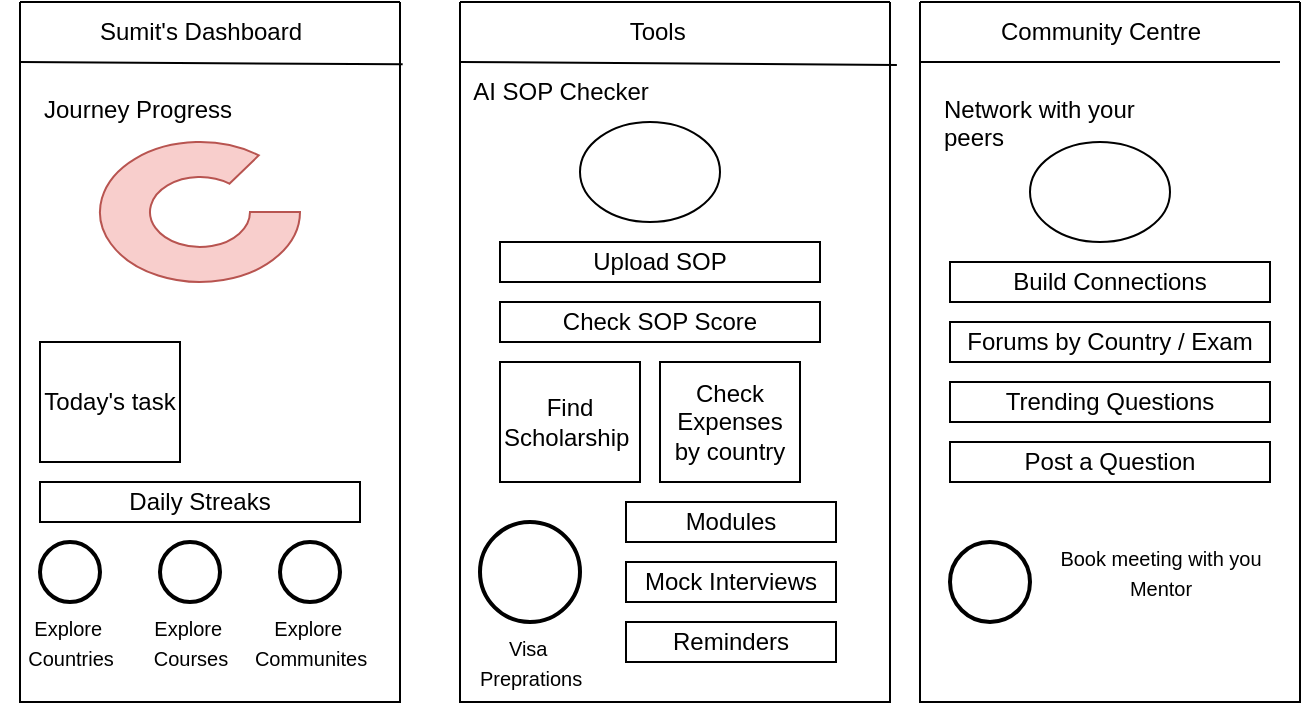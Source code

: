 <mxfile version="26.1.1">
  <diagram name="Page-1" id="8H3ZNJtWHq10Ec6DlwLZ">
    <mxGraphModel dx="778" dy="393" grid="1" gridSize="10" guides="1" tooltips="1" connect="1" arrows="1" fold="1" page="1" pageScale="1" pageWidth="850" pageHeight="1100" math="0" shadow="0">
      <root>
        <mxCell id="0" />
        <mxCell id="1" parent="0" />
        <mxCell id="HOmhj5fF31oZR5m_osH5-2" value="" style="swimlane;startSize=0;" vertex="1" parent="1">
          <mxGeometry x="520" y="40" width="190" height="350" as="geometry">
            <mxRectangle x="40" y="30" width="160" height="220" as="alternateBounds" />
          </mxGeometry>
        </mxCell>
        <mxCell id="HOmhj5fF31oZR5m_osH5-3" value="" style="endArrow=none;html=1;rounded=0;" edge="1" parent="HOmhj5fF31oZR5m_osH5-2">
          <mxGeometry width="50" height="50" relative="1" as="geometry">
            <mxPoint y="30" as="sourcePoint" />
            <mxPoint x="180" y="30" as="targetPoint" />
          </mxGeometry>
        </mxCell>
        <mxCell id="HOmhj5fF31oZR5m_osH5-5" value="Community Centre" style="text;html=1;align=center;verticalAlign=middle;resizable=0;points=[];autosize=1;strokeColor=none;fillColor=none;" vertex="1" parent="HOmhj5fF31oZR5m_osH5-2">
          <mxGeometry x="30" width="120" height="30" as="geometry" />
        </mxCell>
        <mxCell id="HOmhj5fF31oZR5m_osH5-7" value="Network with your peers" style="text;whiteSpace=wrap;html=1;" vertex="1" parent="HOmhj5fF31oZR5m_osH5-2">
          <mxGeometry x="10" y="40" width="120" height="40" as="geometry" />
        </mxCell>
        <mxCell id="HOmhj5fF31oZR5m_osH5-14" value="&lt;p data-pm-slice=&quot;1 1 [&amp;quot;list&amp;quot;,{&amp;quot;spread&amp;quot;:false,&amp;quot;start&amp;quot;:2629,&amp;quot;end&amp;quot;:2700},&amp;quot;regular_list_item&amp;quot;,{&amp;quot;start&amp;quot;:2629,&amp;quot;end&amp;quot;:2655}]&quot;&gt;Forums by Country / Exam&lt;/p&gt;" style="rounded=0;whiteSpace=wrap;html=1;" vertex="1" parent="HOmhj5fF31oZR5m_osH5-2">
          <mxGeometry x="15" y="160" width="160" height="20" as="geometry" />
        </mxCell>
        <mxCell id="HOmhj5fF31oZR5m_osH5-16" value="" style="strokeWidth=2;html=1;shape=mxgraph.flowchart.start_2;whiteSpace=wrap;" vertex="1" parent="HOmhj5fF31oZR5m_osH5-2">
          <mxGeometry x="15" y="270" width="40" height="40" as="geometry" />
        </mxCell>
        <mxCell id="HOmhj5fF31oZR5m_osH5-21" value="&lt;span style=&quot;font-size: 10px;&quot;&gt;Book meeting with you&lt;/span&gt;&lt;div&gt;&lt;span style=&quot;font-size: 10px;&quot;&gt;Mentor&lt;/span&gt;&lt;/div&gt;" style="text;html=1;align=center;verticalAlign=middle;resizable=0;points=[];autosize=1;strokeColor=none;fillColor=none;" vertex="1" parent="HOmhj5fF31oZR5m_osH5-2">
          <mxGeometry x="60" y="265" width="120" height="40" as="geometry" />
        </mxCell>
        <mxCell id="HOmhj5fF31oZR5m_osH5-84" value="" style="ellipse;whiteSpace=wrap;html=1;" vertex="1" parent="HOmhj5fF31oZR5m_osH5-2">
          <mxGeometry x="55" y="70" width="70" height="50" as="geometry" />
        </mxCell>
        <mxCell id="HOmhj5fF31oZR5m_osH5-87" value="Build Connections" style="rounded=0;whiteSpace=wrap;html=1;" vertex="1" parent="HOmhj5fF31oZR5m_osH5-2">
          <mxGeometry x="15" y="130" width="160" height="20" as="geometry" />
        </mxCell>
        <mxCell id="HOmhj5fF31oZR5m_osH5-88" value="&lt;p data-pm-slice=&quot;1 1 [&amp;quot;list&amp;quot;,{&amp;quot;spread&amp;quot;:false,&amp;quot;start&amp;quot;:2629,&amp;quot;end&amp;quot;:2700},&amp;quot;regular_list_item&amp;quot;,{&amp;quot;start&amp;quot;:2629,&amp;quot;end&amp;quot;:2655}]&quot;&gt;&lt;span id=&quot;docs-internal-guid-7741fd21-7fff-1cc0-1f47-bbd72c0974af&quot;&gt;&lt;span style=&quot;background-color: transparent; font-variant-numeric: normal; font-variant-east-asian: normal; font-variant-alternates: normal; font-variant-position: normal; font-variant-emoji: normal; vertical-align: baseline; white-space-collapse: preserve;&quot;&gt;&lt;font style=&quot;font-size: 12px;&quot; face=&quot;Helvetica&quot;&gt;Trending Questions&lt;/font&gt;&lt;/span&gt;&lt;/span&gt;&lt;/p&gt;" style="rounded=0;whiteSpace=wrap;html=1;" vertex="1" parent="HOmhj5fF31oZR5m_osH5-2">
          <mxGeometry x="15" y="190" width="160" height="20" as="geometry" />
        </mxCell>
        <mxCell id="HOmhj5fF31oZR5m_osH5-89" value="&lt;p data-pm-slice=&quot;1 1 [&amp;quot;list&amp;quot;,{&amp;quot;spread&amp;quot;:false,&amp;quot;start&amp;quot;:2629,&amp;quot;end&amp;quot;:2700},&amp;quot;regular_list_item&amp;quot;,{&amp;quot;start&amp;quot;:2629,&amp;quot;end&amp;quot;:2655}]&quot;&gt;&lt;span id=&quot;docs-internal-guid-7741fd21-7fff-1cc0-1f47-bbd72c0974af&quot;&gt;&lt;span style=&quot;background-color: transparent; font-variant-numeric: normal; font-variant-east-asian: normal; font-variant-alternates: normal; font-variant-position: normal; font-variant-emoji: normal; vertical-align: baseline; white-space-collapse: preserve;&quot;&gt;&lt;font style=&quot;font-size: 12px;&quot; face=&quot;Helvetica&quot;&gt;Post a Question&lt;/font&gt;&lt;/span&gt;&lt;/span&gt;&lt;/p&gt;" style="rounded=0;whiteSpace=wrap;html=1;" vertex="1" parent="HOmhj5fF31oZR5m_osH5-2">
          <mxGeometry x="15" y="220" width="160" height="20" as="geometry" />
        </mxCell>
        <mxCell id="HOmhj5fF31oZR5m_osH5-50" value="" style="swimlane;startSize=0;" vertex="1" parent="1">
          <mxGeometry x="290" y="40" width="215" height="350" as="geometry">
            <mxRectangle x="40" y="30" width="160" height="220" as="alternateBounds" />
          </mxGeometry>
        </mxCell>
        <mxCell id="HOmhj5fF31oZR5m_osH5-51" value="" style="endArrow=none;html=1;rounded=0;entryX=1.016;entryY=0.09;entryDx=0;entryDy=0;entryPerimeter=0;" edge="1" parent="HOmhj5fF31oZR5m_osH5-50" target="HOmhj5fF31oZR5m_osH5-50">
          <mxGeometry width="50" height="50" relative="1" as="geometry">
            <mxPoint y="30" as="sourcePoint" />
            <mxPoint x="180" y="30" as="targetPoint" />
          </mxGeometry>
        </mxCell>
        <mxCell id="HOmhj5fF31oZR5m_osH5-52" value="AI SOP Checker" style="text;html=1;align=center;verticalAlign=middle;resizable=0;points=[];autosize=1;strokeColor=none;fillColor=none;" vertex="1" parent="HOmhj5fF31oZR5m_osH5-50">
          <mxGeometry x="-5" y="30" width="110" height="30" as="geometry" />
        </mxCell>
        <mxCell id="HOmhj5fF31oZR5m_osH5-55" value="Find Scholarship&amp;nbsp;" style="rounded=0;whiteSpace=wrap;html=1;" vertex="1" parent="HOmhj5fF31oZR5m_osH5-50">
          <mxGeometry x="20" y="180" width="70" height="60" as="geometry" />
        </mxCell>
        <mxCell id="HOmhj5fF31oZR5m_osH5-56" value="Upload SOP" style="rounded=0;whiteSpace=wrap;html=1;" vertex="1" parent="HOmhj5fF31oZR5m_osH5-50">
          <mxGeometry x="20" y="120" width="160" height="20" as="geometry" />
        </mxCell>
        <mxCell id="HOmhj5fF31oZR5m_osH5-57" value="" style="strokeWidth=2;html=1;shape=mxgraph.flowchart.start_2;whiteSpace=wrap;" vertex="1" parent="HOmhj5fF31oZR5m_osH5-50">
          <mxGeometry x="10" y="260" width="50" height="50" as="geometry" />
        </mxCell>
        <mxCell id="HOmhj5fF31oZR5m_osH5-60" value="&lt;span style=&quot;font-size: 10px;&quot;&gt;Visa&amp;nbsp;&lt;/span&gt;&lt;div&gt;&lt;span style=&quot;font-size: 10px;&quot;&gt;Preprations&lt;/span&gt;&lt;/div&gt;" style="text;html=1;align=center;verticalAlign=middle;resizable=0;points=[];autosize=1;strokeColor=none;fillColor=none;" vertex="1" parent="HOmhj5fF31oZR5m_osH5-50">
          <mxGeometry y="310" width="70" height="40" as="geometry" />
        </mxCell>
        <mxCell id="HOmhj5fF31oZR5m_osH5-77" value="" style="ellipse;whiteSpace=wrap;html=1;" vertex="1" parent="HOmhj5fF31oZR5m_osH5-50">
          <mxGeometry x="60" y="60" width="70" height="50" as="geometry" />
        </mxCell>
        <mxCell id="HOmhj5fF31oZR5m_osH5-78" value="Check SOP Score" style="rounded=0;whiteSpace=wrap;html=1;" vertex="1" parent="HOmhj5fF31oZR5m_osH5-50">
          <mxGeometry x="20" y="150" width="160" height="20" as="geometry" />
        </mxCell>
        <mxCell id="HOmhj5fF31oZR5m_osH5-79" value="Check Expenses by country" style="rounded=0;whiteSpace=wrap;html=1;" vertex="1" parent="HOmhj5fF31oZR5m_osH5-50">
          <mxGeometry x="100" y="180" width="70" height="60" as="geometry" />
        </mxCell>
        <mxCell id="HOmhj5fF31oZR5m_osH5-80" value="Tools&amp;nbsp;" style="text;html=1;align=center;verticalAlign=middle;resizable=0;points=[];autosize=1;strokeColor=none;fillColor=none;" vertex="1" parent="HOmhj5fF31oZR5m_osH5-50">
          <mxGeometry x="75" width="50" height="30" as="geometry" />
        </mxCell>
        <mxCell id="HOmhj5fF31oZR5m_osH5-81" value="Modules" style="rounded=0;whiteSpace=wrap;html=1;" vertex="1" parent="HOmhj5fF31oZR5m_osH5-50">
          <mxGeometry x="83" y="250" width="105" height="20" as="geometry" />
        </mxCell>
        <mxCell id="HOmhj5fF31oZR5m_osH5-83" value="Reminders" style="rounded=0;whiteSpace=wrap;html=1;" vertex="1" parent="HOmhj5fF31oZR5m_osH5-50">
          <mxGeometry x="83" y="310" width="105" height="20" as="geometry" />
        </mxCell>
        <mxCell id="HOmhj5fF31oZR5m_osH5-82" value="Mock Interviews" style="rounded=0;whiteSpace=wrap;html=1;" vertex="1" parent="HOmhj5fF31oZR5m_osH5-50">
          <mxGeometry x="83" y="280" width="105" height="20" as="geometry" />
        </mxCell>
        <mxCell id="HOmhj5fF31oZR5m_osH5-63" value="" style="swimlane;startSize=0;" vertex="1" parent="1">
          <mxGeometry x="70" y="40" width="190" height="350" as="geometry">
            <mxRectangle x="40" y="30" width="160" height="220" as="alternateBounds" />
          </mxGeometry>
        </mxCell>
        <mxCell id="HOmhj5fF31oZR5m_osH5-64" value="" style="endArrow=none;html=1;rounded=0;entryX=1.007;entryY=0.089;entryDx=0;entryDy=0;entryPerimeter=0;" edge="1" parent="HOmhj5fF31oZR5m_osH5-63" target="HOmhj5fF31oZR5m_osH5-63">
          <mxGeometry width="50" height="50" relative="1" as="geometry">
            <mxPoint y="30" as="sourcePoint" />
            <mxPoint x="180" y="30" as="targetPoint" />
          </mxGeometry>
        </mxCell>
        <mxCell id="HOmhj5fF31oZR5m_osH5-65" value="Sumit&#39;s Dashboard" style="text;html=1;align=center;verticalAlign=middle;resizable=0;points=[];autosize=1;strokeColor=none;fillColor=none;" vertex="1" parent="HOmhj5fF31oZR5m_osH5-63">
          <mxGeometry x="30" width="120" height="30" as="geometry" />
        </mxCell>
        <mxCell id="HOmhj5fF31oZR5m_osH5-66" value="" style="verticalLabelPosition=bottom;verticalAlign=top;html=1;shape=mxgraph.basic.partConcEllipse;startAngle=0.25;endAngle=0.1;arcWidth=0.5;fillColor=#f8cecc;strokeColor=#b85450;" vertex="1" parent="HOmhj5fF31oZR5m_osH5-63">
          <mxGeometry x="40" y="70" width="100" height="70" as="geometry" />
        </mxCell>
        <mxCell id="HOmhj5fF31oZR5m_osH5-67" value="Journey Progress" style="text;whiteSpace=wrap;html=1;" vertex="1" parent="HOmhj5fF31oZR5m_osH5-63">
          <mxGeometry x="10" y="40" width="120" height="40" as="geometry" />
        </mxCell>
        <mxCell id="HOmhj5fF31oZR5m_osH5-68" value="Today&#39;s task" style="rounded=0;whiteSpace=wrap;html=1;" vertex="1" parent="HOmhj5fF31oZR5m_osH5-63">
          <mxGeometry x="10" y="170" width="70" height="60" as="geometry" />
        </mxCell>
        <mxCell id="HOmhj5fF31oZR5m_osH5-69" value="Daily Streaks" style="rounded=0;whiteSpace=wrap;html=1;" vertex="1" parent="HOmhj5fF31oZR5m_osH5-63">
          <mxGeometry x="10" y="240" width="160" height="20" as="geometry" />
        </mxCell>
        <mxCell id="HOmhj5fF31oZR5m_osH5-70" value="" style="strokeWidth=2;html=1;shape=mxgraph.flowchart.start_2;whiteSpace=wrap;" vertex="1" parent="HOmhj5fF31oZR5m_osH5-63">
          <mxGeometry x="10" y="270" width="30" height="30" as="geometry" />
        </mxCell>
        <mxCell id="HOmhj5fF31oZR5m_osH5-71" value="" style="strokeWidth=2;html=1;shape=mxgraph.flowchart.start_2;whiteSpace=wrap;" vertex="1" parent="HOmhj5fF31oZR5m_osH5-63">
          <mxGeometry x="130" y="270" width="30" height="30" as="geometry" />
        </mxCell>
        <mxCell id="HOmhj5fF31oZR5m_osH5-72" value="" style="strokeWidth=2;html=1;shape=mxgraph.flowchart.start_2;whiteSpace=wrap;" vertex="1" parent="HOmhj5fF31oZR5m_osH5-63">
          <mxGeometry x="70" y="270" width="30" height="30" as="geometry" />
        </mxCell>
        <mxCell id="HOmhj5fF31oZR5m_osH5-73" value="&lt;font style=&quot;font-size: 10px;&quot;&gt;Explore&amp;nbsp;&lt;/font&gt;&lt;div&gt;&lt;font style=&quot;font-size: 10px;&quot;&gt;Countries&lt;/font&gt;&lt;/div&gt;" style="text;html=1;align=center;verticalAlign=middle;resizable=0;points=[];autosize=1;strokeColor=none;fillColor=none;" vertex="1" parent="HOmhj5fF31oZR5m_osH5-63">
          <mxGeometry x="-10" y="300" width="70" height="40" as="geometry" />
        </mxCell>
        <mxCell id="HOmhj5fF31oZR5m_osH5-74" value="&lt;font style=&quot;font-size: 10px;&quot;&gt;Explore&amp;nbsp;&lt;/font&gt;&lt;div&gt;&lt;font style=&quot;font-size: 10px;&quot;&gt;Courses&lt;/font&gt;&lt;/div&gt;" style="text;html=1;align=center;verticalAlign=middle;resizable=0;points=[];autosize=1;strokeColor=none;fillColor=none;" vertex="1" parent="HOmhj5fF31oZR5m_osH5-63">
          <mxGeometry x="55" y="300" width="60" height="40" as="geometry" />
        </mxCell>
        <mxCell id="HOmhj5fF31oZR5m_osH5-75" value="&lt;font style=&quot;font-size: 10px;&quot;&gt;Explore&amp;nbsp;&lt;/font&gt;&lt;div&gt;&lt;font style=&quot;font-size: 10px;&quot;&gt;Communites&lt;/font&gt;&lt;/div&gt;" style="text;html=1;align=center;verticalAlign=middle;resizable=0;points=[];autosize=1;strokeColor=none;fillColor=none;" vertex="1" parent="HOmhj5fF31oZR5m_osH5-63">
          <mxGeometry x="105" y="300" width="80" height="40" as="geometry" />
        </mxCell>
      </root>
    </mxGraphModel>
  </diagram>
</mxfile>
